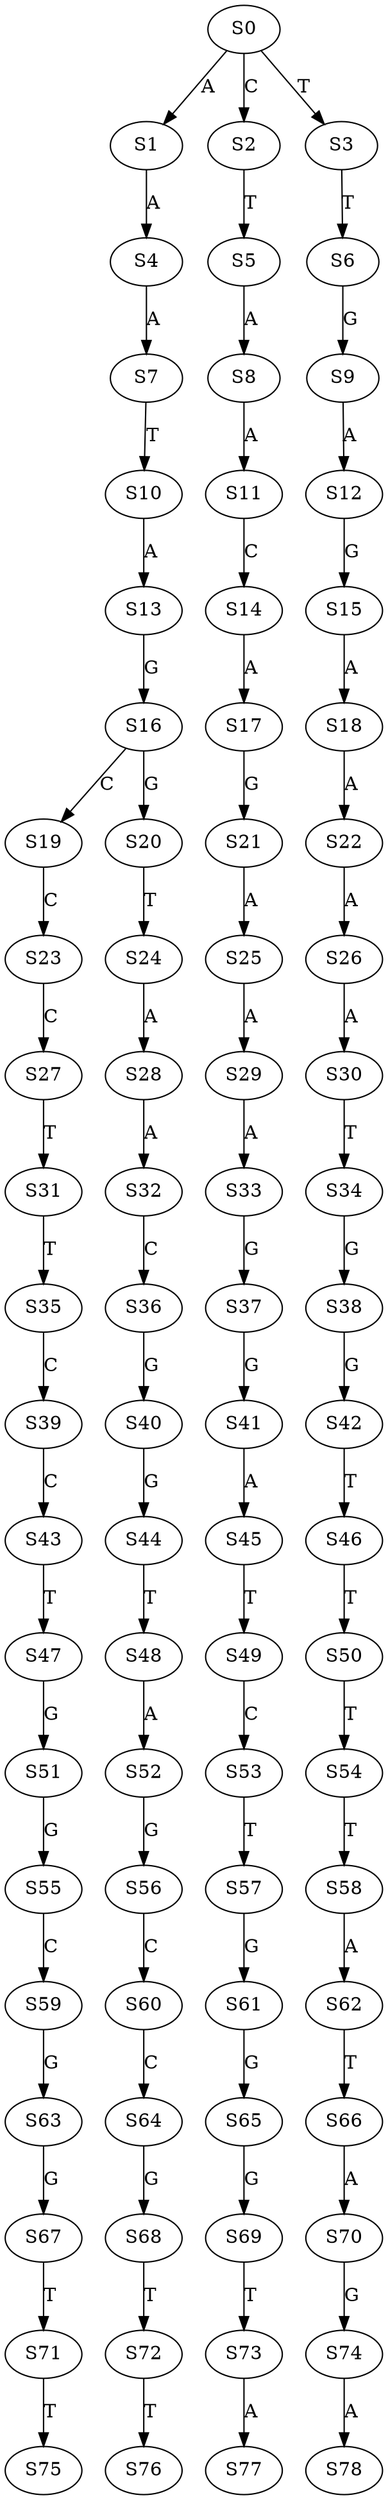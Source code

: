strict digraph  {
	S0 -> S1 [ label = A ];
	S0 -> S2 [ label = C ];
	S0 -> S3 [ label = T ];
	S1 -> S4 [ label = A ];
	S2 -> S5 [ label = T ];
	S3 -> S6 [ label = T ];
	S4 -> S7 [ label = A ];
	S5 -> S8 [ label = A ];
	S6 -> S9 [ label = G ];
	S7 -> S10 [ label = T ];
	S8 -> S11 [ label = A ];
	S9 -> S12 [ label = A ];
	S10 -> S13 [ label = A ];
	S11 -> S14 [ label = C ];
	S12 -> S15 [ label = G ];
	S13 -> S16 [ label = G ];
	S14 -> S17 [ label = A ];
	S15 -> S18 [ label = A ];
	S16 -> S19 [ label = C ];
	S16 -> S20 [ label = G ];
	S17 -> S21 [ label = G ];
	S18 -> S22 [ label = A ];
	S19 -> S23 [ label = C ];
	S20 -> S24 [ label = T ];
	S21 -> S25 [ label = A ];
	S22 -> S26 [ label = A ];
	S23 -> S27 [ label = C ];
	S24 -> S28 [ label = A ];
	S25 -> S29 [ label = A ];
	S26 -> S30 [ label = A ];
	S27 -> S31 [ label = T ];
	S28 -> S32 [ label = A ];
	S29 -> S33 [ label = A ];
	S30 -> S34 [ label = T ];
	S31 -> S35 [ label = T ];
	S32 -> S36 [ label = C ];
	S33 -> S37 [ label = G ];
	S34 -> S38 [ label = G ];
	S35 -> S39 [ label = C ];
	S36 -> S40 [ label = G ];
	S37 -> S41 [ label = G ];
	S38 -> S42 [ label = G ];
	S39 -> S43 [ label = C ];
	S40 -> S44 [ label = G ];
	S41 -> S45 [ label = A ];
	S42 -> S46 [ label = T ];
	S43 -> S47 [ label = T ];
	S44 -> S48 [ label = T ];
	S45 -> S49 [ label = T ];
	S46 -> S50 [ label = T ];
	S47 -> S51 [ label = G ];
	S48 -> S52 [ label = A ];
	S49 -> S53 [ label = C ];
	S50 -> S54 [ label = T ];
	S51 -> S55 [ label = G ];
	S52 -> S56 [ label = G ];
	S53 -> S57 [ label = T ];
	S54 -> S58 [ label = T ];
	S55 -> S59 [ label = C ];
	S56 -> S60 [ label = C ];
	S57 -> S61 [ label = G ];
	S58 -> S62 [ label = A ];
	S59 -> S63 [ label = G ];
	S60 -> S64 [ label = C ];
	S61 -> S65 [ label = G ];
	S62 -> S66 [ label = T ];
	S63 -> S67 [ label = G ];
	S64 -> S68 [ label = G ];
	S65 -> S69 [ label = G ];
	S66 -> S70 [ label = A ];
	S67 -> S71 [ label = T ];
	S68 -> S72 [ label = T ];
	S69 -> S73 [ label = T ];
	S70 -> S74 [ label = G ];
	S71 -> S75 [ label = T ];
	S72 -> S76 [ label = T ];
	S73 -> S77 [ label = A ];
	S74 -> S78 [ label = A ];
}
